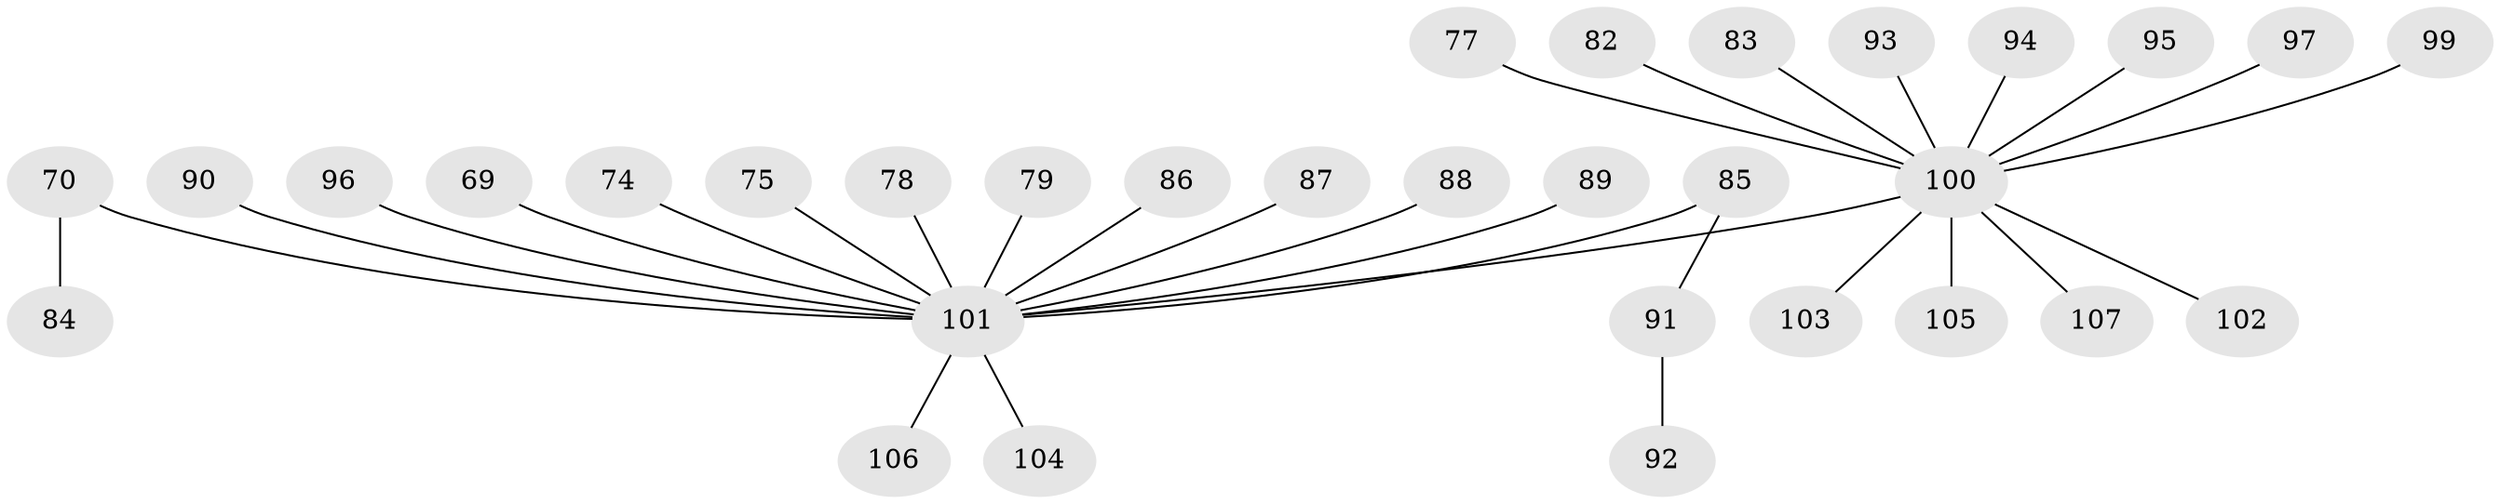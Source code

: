 // original degree distribution, {6: 0.028037383177570093, 5: 0.037383177570093455, 4: 0.056074766355140186, 1: 0.4766355140186916, 2: 0.2803738317757009, 3: 0.12149532710280374}
// Generated by graph-tools (version 1.1) at 2025/56/03/04/25 21:56:09]
// undirected, 32 vertices, 31 edges
graph export_dot {
graph [start="1"]
  node [color=gray90,style=filled];
  69;
  70;
  74;
  75;
  77;
  78;
  79;
  82;
  83 [super="+17+51"];
  84;
  85;
  86;
  87;
  88;
  89;
  90;
  91;
  92;
  93;
  94;
  95;
  96 [super="+68"];
  97;
  99;
  100 [super="+7+26+31+98+59+71+56+49+58+60+62+65+72+80+76"];
  101 [super="+55+27+46+29+81+35+73+61+63+67+66"];
  102;
  103;
  104;
  105;
  106;
  107;
  69 -- 101;
  70 -- 84;
  70 -- 101;
  74 -- 101;
  75 -- 101;
  77 -- 100;
  78 -- 101;
  79 -- 101;
  82 -- 100;
  83 -- 100;
  85 -- 91;
  85 -- 101;
  86 -- 101;
  87 -- 101;
  88 -- 101;
  89 -- 101;
  90 -- 101;
  91 -- 92;
  93 -- 100;
  94 -- 100;
  95 -- 100;
  96 -- 101;
  97 -- 100;
  99 -- 100;
  100 -- 103;
  100 -- 107;
  100 -- 101;
  100 -- 102;
  100 -- 105;
  101 -- 104;
  101 -- 106;
}
